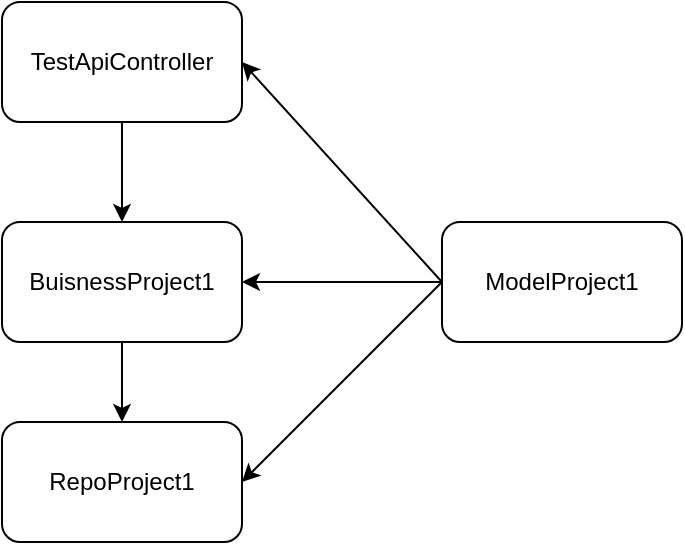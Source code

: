 <mxfile version="20.6.0" type="device"><diagram id="WnfX4fdGNCFoHE2pWwWw" name="Page-1"><mxGraphModel dx="460" dy="784" grid="1" gridSize="10" guides="1" tooltips="1" connect="1" arrows="1" fold="1" page="1" pageScale="1" pageWidth="850" pageHeight="1100" math="0" shadow="0"><root><mxCell id="0"/><mxCell id="1" parent="0"/><mxCell id="XX3zzpr8mrha43o-Ny2R-3" style="edgeStyle=orthogonalEdgeStyle;rounded=0;orthogonalLoop=1;jettySize=auto;html=1;" edge="1" parent="1" source="XX3zzpr8mrha43o-Ny2R-1" target="XX3zzpr8mrha43o-Ny2R-2"><mxGeometry relative="1" as="geometry"/></mxCell><mxCell id="XX3zzpr8mrha43o-Ny2R-1" value="TestApiController" style="rounded=1;whiteSpace=wrap;html=1;" vertex="1" parent="1"><mxGeometry x="140" y="170" width="120" height="60" as="geometry"/></mxCell><mxCell id="XX3zzpr8mrha43o-Ny2R-5" style="edgeStyle=orthogonalEdgeStyle;rounded=0;orthogonalLoop=1;jettySize=auto;html=1;" edge="1" parent="1" source="XX3zzpr8mrha43o-Ny2R-2" target="XX3zzpr8mrha43o-Ny2R-4"><mxGeometry relative="1" as="geometry"/></mxCell><mxCell id="XX3zzpr8mrha43o-Ny2R-2" value="BuisnessProject1" style="rounded=1;whiteSpace=wrap;html=1;" vertex="1" parent="1"><mxGeometry x="140" y="280" width="120" height="60" as="geometry"/></mxCell><mxCell id="XX3zzpr8mrha43o-Ny2R-4" value="RepoProject1" style="rounded=1;whiteSpace=wrap;html=1;" vertex="1" parent="1"><mxGeometry x="140" y="380" width="120" height="60" as="geometry"/></mxCell><mxCell id="XX3zzpr8mrha43o-Ny2R-6" value="ModelProject1" style="rounded=1;whiteSpace=wrap;html=1;" vertex="1" parent="1"><mxGeometry x="360" y="280" width="120" height="60" as="geometry"/></mxCell><mxCell id="XX3zzpr8mrha43o-Ny2R-9" value="" style="endArrow=classic;html=1;rounded=0;exitX=0;exitY=0.5;exitDx=0;exitDy=0;entryX=1;entryY=0.5;entryDx=0;entryDy=0;" edge="1" parent="1" source="XX3zzpr8mrha43o-Ny2R-6" target="XX3zzpr8mrha43o-Ny2R-4"><mxGeometry width="50" height="50" relative="1" as="geometry"><mxPoint x="280" y="430" as="sourcePoint"/><mxPoint x="330" y="380" as="targetPoint"/></mxGeometry></mxCell><mxCell id="XX3zzpr8mrha43o-Ny2R-10" value="" style="endArrow=classic;html=1;rounded=0;exitX=0;exitY=0.5;exitDx=0;exitDy=0;entryX=1;entryY=0.5;entryDx=0;entryDy=0;" edge="1" parent="1" source="XX3zzpr8mrha43o-Ny2R-6" target="XX3zzpr8mrha43o-Ny2R-2"><mxGeometry width="50" height="50" relative="1" as="geometry"><mxPoint x="370" y="320" as="sourcePoint"/><mxPoint x="270" y="420" as="targetPoint"/></mxGeometry></mxCell><mxCell id="XX3zzpr8mrha43o-Ny2R-11" value="" style="endArrow=classic;html=1;rounded=0;entryX=1;entryY=0.5;entryDx=0;entryDy=0;" edge="1" parent="1" target="XX3zzpr8mrha43o-Ny2R-1"><mxGeometry width="50" height="50" relative="1" as="geometry"><mxPoint x="360" y="310" as="sourcePoint"/><mxPoint x="270" y="320" as="targetPoint"/></mxGeometry></mxCell></root></mxGraphModel></diagram></mxfile>